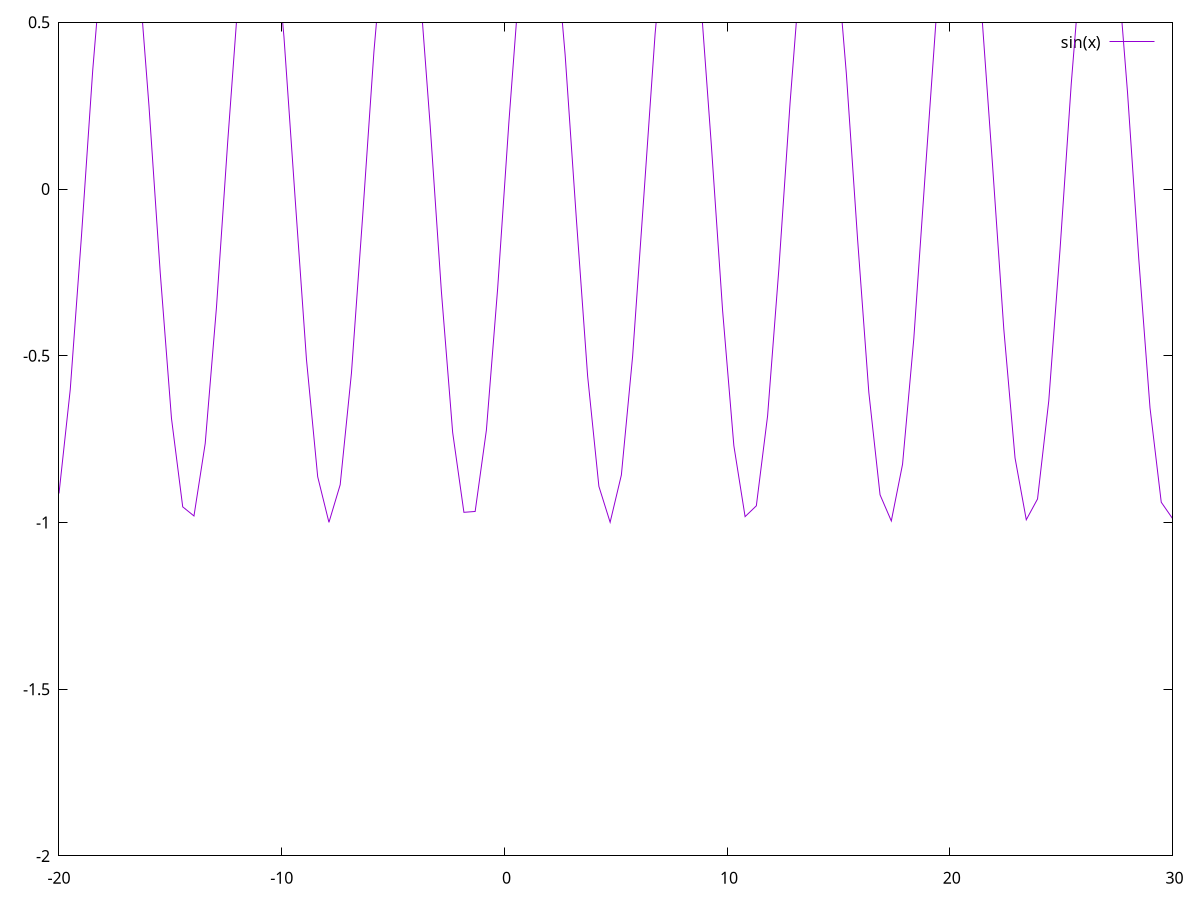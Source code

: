 #!/usr/bin/env gnuplot

## range

## xrange

## yrange

# The default for X for formulas like sin is from -10 to 10, and Y fits the data.

# If the data is composed of points, X also fits the points.

set xrange [-20 : 30]
set yrange [-2 : 0.5]
plot sin(x)
